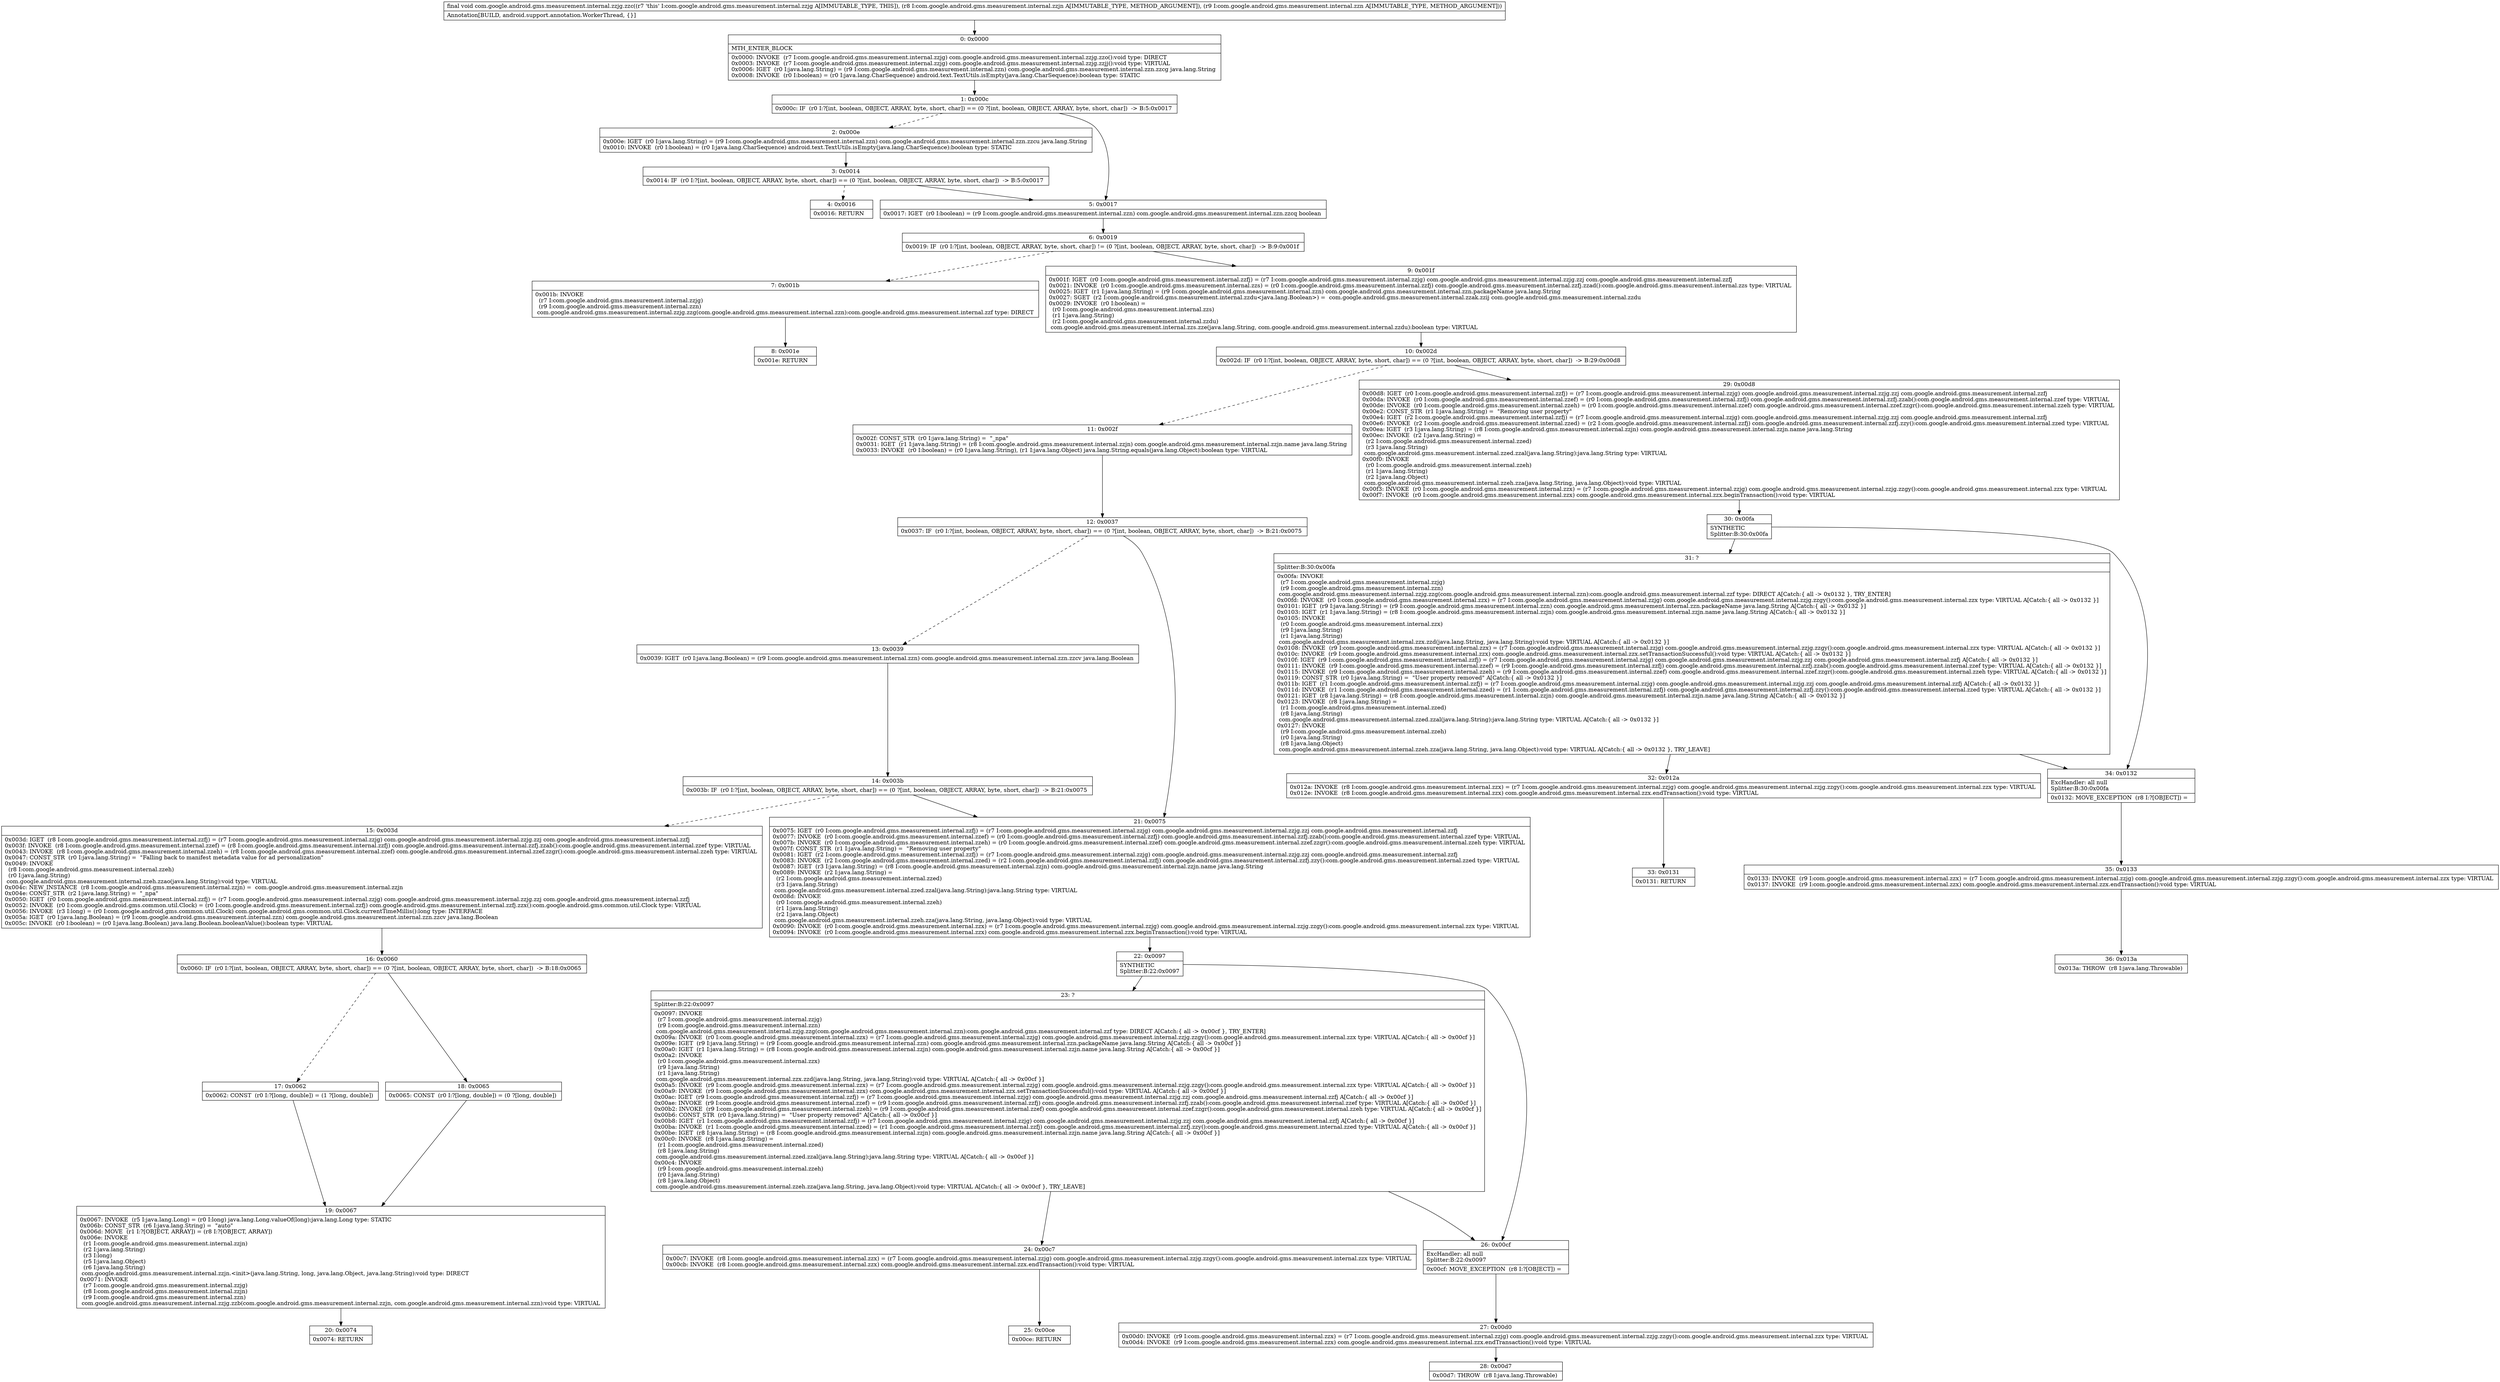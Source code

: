 digraph "CFG forcom.google.android.gms.measurement.internal.zzjg.zzc(Lcom\/google\/android\/gms\/measurement\/internal\/zzjn;Lcom\/google\/android\/gms\/measurement\/internal\/zzn;)V" {
Node_0 [shape=record,label="{0\:\ 0x0000|MTH_ENTER_BLOCK\l|0x0000: INVOKE  (r7 I:com.google.android.gms.measurement.internal.zzjg) com.google.android.gms.measurement.internal.zzjg.zzo():void type: DIRECT \l0x0003: INVOKE  (r7 I:com.google.android.gms.measurement.internal.zzjg) com.google.android.gms.measurement.internal.zzjg.zzjj():void type: VIRTUAL \l0x0006: IGET  (r0 I:java.lang.String) = (r9 I:com.google.android.gms.measurement.internal.zzn) com.google.android.gms.measurement.internal.zzn.zzcg java.lang.String \l0x0008: INVOKE  (r0 I:boolean) = (r0 I:java.lang.CharSequence) android.text.TextUtils.isEmpty(java.lang.CharSequence):boolean type: STATIC \l}"];
Node_1 [shape=record,label="{1\:\ 0x000c|0x000c: IF  (r0 I:?[int, boolean, OBJECT, ARRAY, byte, short, char]) == (0 ?[int, boolean, OBJECT, ARRAY, byte, short, char])  \-\> B:5:0x0017 \l}"];
Node_2 [shape=record,label="{2\:\ 0x000e|0x000e: IGET  (r0 I:java.lang.String) = (r9 I:com.google.android.gms.measurement.internal.zzn) com.google.android.gms.measurement.internal.zzn.zzcu java.lang.String \l0x0010: INVOKE  (r0 I:boolean) = (r0 I:java.lang.CharSequence) android.text.TextUtils.isEmpty(java.lang.CharSequence):boolean type: STATIC \l}"];
Node_3 [shape=record,label="{3\:\ 0x0014|0x0014: IF  (r0 I:?[int, boolean, OBJECT, ARRAY, byte, short, char]) == (0 ?[int, boolean, OBJECT, ARRAY, byte, short, char])  \-\> B:5:0x0017 \l}"];
Node_4 [shape=record,label="{4\:\ 0x0016|0x0016: RETURN   \l}"];
Node_5 [shape=record,label="{5\:\ 0x0017|0x0017: IGET  (r0 I:boolean) = (r9 I:com.google.android.gms.measurement.internal.zzn) com.google.android.gms.measurement.internal.zzn.zzcq boolean \l}"];
Node_6 [shape=record,label="{6\:\ 0x0019|0x0019: IF  (r0 I:?[int, boolean, OBJECT, ARRAY, byte, short, char]) != (0 ?[int, boolean, OBJECT, ARRAY, byte, short, char])  \-\> B:9:0x001f \l}"];
Node_7 [shape=record,label="{7\:\ 0x001b|0x001b: INVOKE  \l  (r7 I:com.google.android.gms.measurement.internal.zzjg)\l  (r9 I:com.google.android.gms.measurement.internal.zzn)\l com.google.android.gms.measurement.internal.zzjg.zzg(com.google.android.gms.measurement.internal.zzn):com.google.android.gms.measurement.internal.zzf type: DIRECT \l}"];
Node_8 [shape=record,label="{8\:\ 0x001e|0x001e: RETURN   \l}"];
Node_9 [shape=record,label="{9\:\ 0x001f|0x001f: IGET  (r0 I:com.google.android.gms.measurement.internal.zzfj) = (r7 I:com.google.android.gms.measurement.internal.zzjg) com.google.android.gms.measurement.internal.zzjg.zzj com.google.android.gms.measurement.internal.zzfj \l0x0021: INVOKE  (r0 I:com.google.android.gms.measurement.internal.zzs) = (r0 I:com.google.android.gms.measurement.internal.zzfj) com.google.android.gms.measurement.internal.zzfj.zzad():com.google.android.gms.measurement.internal.zzs type: VIRTUAL \l0x0025: IGET  (r1 I:java.lang.String) = (r9 I:com.google.android.gms.measurement.internal.zzn) com.google.android.gms.measurement.internal.zzn.packageName java.lang.String \l0x0027: SGET  (r2 I:com.google.android.gms.measurement.internal.zzdu\<java.lang.Boolean\>) =  com.google.android.gms.measurement.internal.zzak.zzij com.google.android.gms.measurement.internal.zzdu \l0x0029: INVOKE  (r0 I:boolean) = \l  (r0 I:com.google.android.gms.measurement.internal.zzs)\l  (r1 I:java.lang.String)\l  (r2 I:com.google.android.gms.measurement.internal.zzdu)\l com.google.android.gms.measurement.internal.zzs.zze(java.lang.String, com.google.android.gms.measurement.internal.zzdu):boolean type: VIRTUAL \l}"];
Node_10 [shape=record,label="{10\:\ 0x002d|0x002d: IF  (r0 I:?[int, boolean, OBJECT, ARRAY, byte, short, char]) == (0 ?[int, boolean, OBJECT, ARRAY, byte, short, char])  \-\> B:29:0x00d8 \l}"];
Node_11 [shape=record,label="{11\:\ 0x002f|0x002f: CONST_STR  (r0 I:java.lang.String) =  \"_npa\" \l0x0031: IGET  (r1 I:java.lang.String) = (r8 I:com.google.android.gms.measurement.internal.zzjn) com.google.android.gms.measurement.internal.zzjn.name java.lang.String \l0x0033: INVOKE  (r0 I:boolean) = (r0 I:java.lang.String), (r1 I:java.lang.Object) java.lang.String.equals(java.lang.Object):boolean type: VIRTUAL \l}"];
Node_12 [shape=record,label="{12\:\ 0x0037|0x0037: IF  (r0 I:?[int, boolean, OBJECT, ARRAY, byte, short, char]) == (0 ?[int, boolean, OBJECT, ARRAY, byte, short, char])  \-\> B:21:0x0075 \l}"];
Node_13 [shape=record,label="{13\:\ 0x0039|0x0039: IGET  (r0 I:java.lang.Boolean) = (r9 I:com.google.android.gms.measurement.internal.zzn) com.google.android.gms.measurement.internal.zzn.zzcv java.lang.Boolean \l}"];
Node_14 [shape=record,label="{14\:\ 0x003b|0x003b: IF  (r0 I:?[int, boolean, OBJECT, ARRAY, byte, short, char]) == (0 ?[int, boolean, OBJECT, ARRAY, byte, short, char])  \-\> B:21:0x0075 \l}"];
Node_15 [shape=record,label="{15\:\ 0x003d|0x003d: IGET  (r8 I:com.google.android.gms.measurement.internal.zzfj) = (r7 I:com.google.android.gms.measurement.internal.zzjg) com.google.android.gms.measurement.internal.zzjg.zzj com.google.android.gms.measurement.internal.zzfj \l0x003f: INVOKE  (r8 I:com.google.android.gms.measurement.internal.zzef) = (r8 I:com.google.android.gms.measurement.internal.zzfj) com.google.android.gms.measurement.internal.zzfj.zzab():com.google.android.gms.measurement.internal.zzef type: VIRTUAL \l0x0043: INVOKE  (r8 I:com.google.android.gms.measurement.internal.zzeh) = (r8 I:com.google.android.gms.measurement.internal.zzef) com.google.android.gms.measurement.internal.zzef.zzgr():com.google.android.gms.measurement.internal.zzeh type: VIRTUAL \l0x0047: CONST_STR  (r0 I:java.lang.String) =  \"Falling back to manifest metadata value for ad personalization\" \l0x0049: INVOKE  \l  (r8 I:com.google.android.gms.measurement.internal.zzeh)\l  (r0 I:java.lang.String)\l com.google.android.gms.measurement.internal.zzeh.zzao(java.lang.String):void type: VIRTUAL \l0x004c: NEW_INSTANCE  (r8 I:com.google.android.gms.measurement.internal.zzjn) =  com.google.android.gms.measurement.internal.zzjn \l0x004e: CONST_STR  (r2 I:java.lang.String) =  \"_npa\" \l0x0050: IGET  (r0 I:com.google.android.gms.measurement.internal.zzfj) = (r7 I:com.google.android.gms.measurement.internal.zzjg) com.google.android.gms.measurement.internal.zzjg.zzj com.google.android.gms.measurement.internal.zzfj \l0x0052: INVOKE  (r0 I:com.google.android.gms.common.util.Clock) = (r0 I:com.google.android.gms.measurement.internal.zzfj) com.google.android.gms.measurement.internal.zzfj.zzx():com.google.android.gms.common.util.Clock type: VIRTUAL \l0x0056: INVOKE  (r3 I:long) = (r0 I:com.google.android.gms.common.util.Clock) com.google.android.gms.common.util.Clock.currentTimeMillis():long type: INTERFACE \l0x005a: IGET  (r0 I:java.lang.Boolean) = (r9 I:com.google.android.gms.measurement.internal.zzn) com.google.android.gms.measurement.internal.zzn.zzcv java.lang.Boolean \l0x005c: INVOKE  (r0 I:boolean) = (r0 I:java.lang.Boolean) java.lang.Boolean.booleanValue():boolean type: VIRTUAL \l}"];
Node_16 [shape=record,label="{16\:\ 0x0060|0x0060: IF  (r0 I:?[int, boolean, OBJECT, ARRAY, byte, short, char]) == (0 ?[int, boolean, OBJECT, ARRAY, byte, short, char])  \-\> B:18:0x0065 \l}"];
Node_17 [shape=record,label="{17\:\ 0x0062|0x0062: CONST  (r0 I:?[long, double]) = (1 ?[long, double]) \l}"];
Node_18 [shape=record,label="{18\:\ 0x0065|0x0065: CONST  (r0 I:?[long, double]) = (0 ?[long, double]) \l}"];
Node_19 [shape=record,label="{19\:\ 0x0067|0x0067: INVOKE  (r5 I:java.lang.Long) = (r0 I:long) java.lang.Long.valueOf(long):java.lang.Long type: STATIC \l0x006b: CONST_STR  (r6 I:java.lang.String) =  \"auto\" \l0x006d: MOVE  (r1 I:?[OBJECT, ARRAY]) = (r8 I:?[OBJECT, ARRAY]) \l0x006e: INVOKE  \l  (r1 I:com.google.android.gms.measurement.internal.zzjn)\l  (r2 I:java.lang.String)\l  (r3 I:long)\l  (r5 I:java.lang.Object)\l  (r6 I:java.lang.String)\l com.google.android.gms.measurement.internal.zzjn.\<init\>(java.lang.String, long, java.lang.Object, java.lang.String):void type: DIRECT \l0x0071: INVOKE  \l  (r7 I:com.google.android.gms.measurement.internal.zzjg)\l  (r8 I:com.google.android.gms.measurement.internal.zzjn)\l  (r9 I:com.google.android.gms.measurement.internal.zzn)\l com.google.android.gms.measurement.internal.zzjg.zzb(com.google.android.gms.measurement.internal.zzjn, com.google.android.gms.measurement.internal.zzn):void type: VIRTUAL \l}"];
Node_20 [shape=record,label="{20\:\ 0x0074|0x0074: RETURN   \l}"];
Node_21 [shape=record,label="{21\:\ 0x0075|0x0075: IGET  (r0 I:com.google.android.gms.measurement.internal.zzfj) = (r7 I:com.google.android.gms.measurement.internal.zzjg) com.google.android.gms.measurement.internal.zzjg.zzj com.google.android.gms.measurement.internal.zzfj \l0x0077: INVOKE  (r0 I:com.google.android.gms.measurement.internal.zzef) = (r0 I:com.google.android.gms.measurement.internal.zzfj) com.google.android.gms.measurement.internal.zzfj.zzab():com.google.android.gms.measurement.internal.zzef type: VIRTUAL \l0x007b: INVOKE  (r0 I:com.google.android.gms.measurement.internal.zzeh) = (r0 I:com.google.android.gms.measurement.internal.zzef) com.google.android.gms.measurement.internal.zzef.zzgr():com.google.android.gms.measurement.internal.zzeh type: VIRTUAL \l0x007f: CONST_STR  (r1 I:java.lang.String) =  \"Removing user property\" \l0x0081: IGET  (r2 I:com.google.android.gms.measurement.internal.zzfj) = (r7 I:com.google.android.gms.measurement.internal.zzjg) com.google.android.gms.measurement.internal.zzjg.zzj com.google.android.gms.measurement.internal.zzfj \l0x0083: INVOKE  (r2 I:com.google.android.gms.measurement.internal.zzed) = (r2 I:com.google.android.gms.measurement.internal.zzfj) com.google.android.gms.measurement.internal.zzfj.zzy():com.google.android.gms.measurement.internal.zzed type: VIRTUAL \l0x0087: IGET  (r3 I:java.lang.String) = (r8 I:com.google.android.gms.measurement.internal.zzjn) com.google.android.gms.measurement.internal.zzjn.name java.lang.String \l0x0089: INVOKE  (r2 I:java.lang.String) = \l  (r2 I:com.google.android.gms.measurement.internal.zzed)\l  (r3 I:java.lang.String)\l com.google.android.gms.measurement.internal.zzed.zzal(java.lang.String):java.lang.String type: VIRTUAL \l0x008d: INVOKE  \l  (r0 I:com.google.android.gms.measurement.internal.zzeh)\l  (r1 I:java.lang.String)\l  (r2 I:java.lang.Object)\l com.google.android.gms.measurement.internal.zzeh.zza(java.lang.String, java.lang.Object):void type: VIRTUAL \l0x0090: INVOKE  (r0 I:com.google.android.gms.measurement.internal.zzx) = (r7 I:com.google.android.gms.measurement.internal.zzjg) com.google.android.gms.measurement.internal.zzjg.zzgy():com.google.android.gms.measurement.internal.zzx type: VIRTUAL \l0x0094: INVOKE  (r0 I:com.google.android.gms.measurement.internal.zzx) com.google.android.gms.measurement.internal.zzx.beginTransaction():void type: VIRTUAL \l}"];
Node_22 [shape=record,label="{22\:\ 0x0097|SYNTHETIC\lSplitter:B:22:0x0097\l}"];
Node_23 [shape=record,label="{23\:\ ?|Splitter:B:22:0x0097\l|0x0097: INVOKE  \l  (r7 I:com.google.android.gms.measurement.internal.zzjg)\l  (r9 I:com.google.android.gms.measurement.internal.zzn)\l com.google.android.gms.measurement.internal.zzjg.zzg(com.google.android.gms.measurement.internal.zzn):com.google.android.gms.measurement.internal.zzf type: DIRECT A[Catch:\{ all \-\> 0x00cf \}, TRY_ENTER]\l0x009a: INVOKE  (r0 I:com.google.android.gms.measurement.internal.zzx) = (r7 I:com.google.android.gms.measurement.internal.zzjg) com.google.android.gms.measurement.internal.zzjg.zzgy():com.google.android.gms.measurement.internal.zzx type: VIRTUAL A[Catch:\{ all \-\> 0x00cf \}]\l0x009e: IGET  (r9 I:java.lang.String) = (r9 I:com.google.android.gms.measurement.internal.zzn) com.google.android.gms.measurement.internal.zzn.packageName java.lang.String A[Catch:\{ all \-\> 0x00cf \}]\l0x00a0: IGET  (r1 I:java.lang.String) = (r8 I:com.google.android.gms.measurement.internal.zzjn) com.google.android.gms.measurement.internal.zzjn.name java.lang.String A[Catch:\{ all \-\> 0x00cf \}]\l0x00a2: INVOKE  \l  (r0 I:com.google.android.gms.measurement.internal.zzx)\l  (r9 I:java.lang.String)\l  (r1 I:java.lang.String)\l com.google.android.gms.measurement.internal.zzx.zzd(java.lang.String, java.lang.String):void type: VIRTUAL A[Catch:\{ all \-\> 0x00cf \}]\l0x00a5: INVOKE  (r9 I:com.google.android.gms.measurement.internal.zzx) = (r7 I:com.google.android.gms.measurement.internal.zzjg) com.google.android.gms.measurement.internal.zzjg.zzgy():com.google.android.gms.measurement.internal.zzx type: VIRTUAL A[Catch:\{ all \-\> 0x00cf \}]\l0x00a9: INVOKE  (r9 I:com.google.android.gms.measurement.internal.zzx) com.google.android.gms.measurement.internal.zzx.setTransactionSuccessful():void type: VIRTUAL A[Catch:\{ all \-\> 0x00cf \}]\l0x00ac: IGET  (r9 I:com.google.android.gms.measurement.internal.zzfj) = (r7 I:com.google.android.gms.measurement.internal.zzjg) com.google.android.gms.measurement.internal.zzjg.zzj com.google.android.gms.measurement.internal.zzfj A[Catch:\{ all \-\> 0x00cf \}]\l0x00ae: INVOKE  (r9 I:com.google.android.gms.measurement.internal.zzef) = (r9 I:com.google.android.gms.measurement.internal.zzfj) com.google.android.gms.measurement.internal.zzfj.zzab():com.google.android.gms.measurement.internal.zzef type: VIRTUAL A[Catch:\{ all \-\> 0x00cf \}]\l0x00b2: INVOKE  (r9 I:com.google.android.gms.measurement.internal.zzeh) = (r9 I:com.google.android.gms.measurement.internal.zzef) com.google.android.gms.measurement.internal.zzef.zzgr():com.google.android.gms.measurement.internal.zzeh type: VIRTUAL A[Catch:\{ all \-\> 0x00cf \}]\l0x00b6: CONST_STR  (r0 I:java.lang.String) =  \"User property removed\" A[Catch:\{ all \-\> 0x00cf \}]\l0x00b8: IGET  (r1 I:com.google.android.gms.measurement.internal.zzfj) = (r7 I:com.google.android.gms.measurement.internal.zzjg) com.google.android.gms.measurement.internal.zzjg.zzj com.google.android.gms.measurement.internal.zzfj A[Catch:\{ all \-\> 0x00cf \}]\l0x00ba: INVOKE  (r1 I:com.google.android.gms.measurement.internal.zzed) = (r1 I:com.google.android.gms.measurement.internal.zzfj) com.google.android.gms.measurement.internal.zzfj.zzy():com.google.android.gms.measurement.internal.zzed type: VIRTUAL A[Catch:\{ all \-\> 0x00cf \}]\l0x00be: IGET  (r8 I:java.lang.String) = (r8 I:com.google.android.gms.measurement.internal.zzjn) com.google.android.gms.measurement.internal.zzjn.name java.lang.String A[Catch:\{ all \-\> 0x00cf \}]\l0x00c0: INVOKE  (r8 I:java.lang.String) = \l  (r1 I:com.google.android.gms.measurement.internal.zzed)\l  (r8 I:java.lang.String)\l com.google.android.gms.measurement.internal.zzed.zzal(java.lang.String):java.lang.String type: VIRTUAL A[Catch:\{ all \-\> 0x00cf \}]\l0x00c4: INVOKE  \l  (r9 I:com.google.android.gms.measurement.internal.zzeh)\l  (r0 I:java.lang.String)\l  (r8 I:java.lang.Object)\l com.google.android.gms.measurement.internal.zzeh.zza(java.lang.String, java.lang.Object):void type: VIRTUAL A[Catch:\{ all \-\> 0x00cf \}, TRY_LEAVE]\l}"];
Node_24 [shape=record,label="{24\:\ 0x00c7|0x00c7: INVOKE  (r8 I:com.google.android.gms.measurement.internal.zzx) = (r7 I:com.google.android.gms.measurement.internal.zzjg) com.google.android.gms.measurement.internal.zzjg.zzgy():com.google.android.gms.measurement.internal.zzx type: VIRTUAL \l0x00cb: INVOKE  (r8 I:com.google.android.gms.measurement.internal.zzx) com.google.android.gms.measurement.internal.zzx.endTransaction():void type: VIRTUAL \l}"];
Node_25 [shape=record,label="{25\:\ 0x00ce|0x00ce: RETURN   \l}"];
Node_26 [shape=record,label="{26\:\ 0x00cf|ExcHandler: all null\lSplitter:B:22:0x0097\l|0x00cf: MOVE_EXCEPTION  (r8 I:?[OBJECT]) =  \l}"];
Node_27 [shape=record,label="{27\:\ 0x00d0|0x00d0: INVOKE  (r9 I:com.google.android.gms.measurement.internal.zzx) = (r7 I:com.google.android.gms.measurement.internal.zzjg) com.google.android.gms.measurement.internal.zzjg.zzgy():com.google.android.gms.measurement.internal.zzx type: VIRTUAL \l0x00d4: INVOKE  (r9 I:com.google.android.gms.measurement.internal.zzx) com.google.android.gms.measurement.internal.zzx.endTransaction():void type: VIRTUAL \l}"];
Node_28 [shape=record,label="{28\:\ 0x00d7|0x00d7: THROW  (r8 I:java.lang.Throwable) \l}"];
Node_29 [shape=record,label="{29\:\ 0x00d8|0x00d8: IGET  (r0 I:com.google.android.gms.measurement.internal.zzfj) = (r7 I:com.google.android.gms.measurement.internal.zzjg) com.google.android.gms.measurement.internal.zzjg.zzj com.google.android.gms.measurement.internal.zzfj \l0x00da: INVOKE  (r0 I:com.google.android.gms.measurement.internal.zzef) = (r0 I:com.google.android.gms.measurement.internal.zzfj) com.google.android.gms.measurement.internal.zzfj.zzab():com.google.android.gms.measurement.internal.zzef type: VIRTUAL \l0x00de: INVOKE  (r0 I:com.google.android.gms.measurement.internal.zzeh) = (r0 I:com.google.android.gms.measurement.internal.zzef) com.google.android.gms.measurement.internal.zzef.zzgr():com.google.android.gms.measurement.internal.zzeh type: VIRTUAL \l0x00e2: CONST_STR  (r1 I:java.lang.String) =  \"Removing user property\" \l0x00e4: IGET  (r2 I:com.google.android.gms.measurement.internal.zzfj) = (r7 I:com.google.android.gms.measurement.internal.zzjg) com.google.android.gms.measurement.internal.zzjg.zzj com.google.android.gms.measurement.internal.zzfj \l0x00e6: INVOKE  (r2 I:com.google.android.gms.measurement.internal.zzed) = (r2 I:com.google.android.gms.measurement.internal.zzfj) com.google.android.gms.measurement.internal.zzfj.zzy():com.google.android.gms.measurement.internal.zzed type: VIRTUAL \l0x00ea: IGET  (r3 I:java.lang.String) = (r8 I:com.google.android.gms.measurement.internal.zzjn) com.google.android.gms.measurement.internal.zzjn.name java.lang.String \l0x00ec: INVOKE  (r2 I:java.lang.String) = \l  (r2 I:com.google.android.gms.measurement.internal.zzed)\l  (r3 I:java.lang.String)\l com.google.android.gms.measurement.internal.zzed.zzal(java.lang.String):java.lang.String type: VIRTUAL \l0x00f0: INVOKE  \l  (r0 I:com.google.android.gms.measurement.internal.zzeh)\l  (r1 I:java.lang.String)\l  (r2 I:java.lang.Object)\l com.google.android.gms.measurement.internal.zzeh.zza(java.lang.String, java.lang.Object):void type: VIRTUAL \l0x00f3: INVOKE  (r0 I:com.google.android.gms.measurement.internal.zzx) = (r7 I:com.google.android.gms.measurement.internal.zzjg) com.google.android.gms.measurement.internal.zzjg.zzgy():com.google.android.gms.measurement.internal.zzx type: VIRTUAL \l0x00f7: INVOKE  (r0 I:com.google.android.gms.measurement.internal.zzx) com.google.android.gms.measurement.internal.zzx.beginTransaction():void type: VIRTUAL \l}"];
Node_30 [shape=record,label="{30\:\ 0x00fa|SYNTHETIC\lSplitter:B:30:0x00fa\l}"];
Node_31 [shape=record,label="{31\:\ ?|Splitter:B:30:0x00fa\l|0x00fa: INVOKE  \l  (r7 I:com.google.android.gms.measurement.internal.zzjg)\l  (r9 I:com.google.android.gms.measurement.internal.zzn)\l com.google.android.gms.measurement.internal.zzjg.zzg(com.google.android.gms.measurement.internal.zzn):com.google.android.gms.measurement.internal.zzf type: DIRECT A[Catch:\{ all \-\> 0x0132 \}, TRY_ENTER]\l0x00fd: INVOKE  (r0 I:com.google.android.gms.measurement.internal.zzx) = (r7 I:com.google.android.gms.measurement.internal.zzjg) com.google.android.gms.measurement.internal.zzjg.zzgy():com.google.android.gms.measurement.internal.zzx type: VIRTUAL A[Catch:\{ all \-\> 0x0132 \}]\l0x0101: IGET  (r9 I:java.lang.String) = (r9 I:com.google.android.gms.measurement.internal.zzn) com.google.android.gms.measurement.internal.zzn.packageName java.lang.String A[Catch:\{ all \-\> 0x0132 \}]\l0x0103: IGET  (r1 I:java.lang.String) = (r8 I:com.google.android.gms.measurement.internal.zzjn) com.google.android.gms.measurement.internal.zzjn.name java.lang.String A[Catch:\{ all \-\> 0x0132 \}]\l0x0105: INVOKE  \l  (r0 I:com.google.android.gms.measurement.internal.zzx)\l  (r9 I:java.lang.String)\l  (r1 I:java.lang.String)\l com.google.android.gms.measurement.internal.zzx.zzd(java.lang.String, java.lang.String):void type: VIRTUAL A[Catch:\{ all \-\> 0x0132 \}]\l0x0108: INVOKE  (r9 I:com.google.android.gms.measurement.internal.zzx) = (r7 I:com.google.android.gms.measurement.internal.zzjg) com.google.android.gms.measurement.internal.zzjg.zzgy():com.google.android.gms.measurement.internal.zzx type: VIRTUAL A[Catch:\{ all \-\> 0x0132 \}]\l0x010c: INVOKE  (r9 I:com.google.android.gms.measurement.internal.zzx) com.google.android.gms.measurement.internal.zzx.setTransactionSuccessful():void type: VIRTUAL A[Catch:\{ all \-\> 0x0132 \}]\l0x010f: IGET  (r9 I:com.google.android.gms.measurement.internal.zzfj) = (r7 I:com.google.android.gms.measurement.internal.zzjg) com.google.android.gms.measurement.internal.zzjg.zzj com.google.android.gms.measurement.internal.zzfj A[Catch:\{ all \-\> 0x0132 \}]\l0x0111: INVOKE  (r9 I:com.google.android.gms.measurement.internal.zzef) = (r9 I:com.google.android.gms.measurement.internal.zzfj) com.google.android.gms.measurement.internal.zzfj.zzab():com.google.android.gms.measurement.internal.zzef type: VIRTUAL A[Catch:\{ all \-\> 0x0132 \}]\l0x0115: INVOKE  (r9 I:com.google.android.gms.measurement.internal.zzeh) = (r9 I:com.google.android.gms.measurement.internal.zzef) com.google.android.gms.measurement.internal.zzef.zzgr():com.google.android.gms.measurement.internal.zzeh type: VIRTUAL A[Catch:\{ all \-\> 0x0132 \}]\l0x0119: CONST_STR  (r0 I:java.lang.String) =  \"User property removed\" A[Catch:\{ all \-\> 0x0132 \}]\l0x011b: IGET  (r1 I:com.google.android.gms.measurement.internal.zzfj) = (r7 I:com.google.android.gms.measurement.internal.zzjg) com.google.android.gms.measurement.internal.zzjg.zzj com.google.android.gms.measurement.internal.zzfj A[Catch:\{ all \-\> 0x0132 \}]\l0x011d: INVOKE  (r1 I:com.google.android.gms.measurement.internal.zzed) = (r1 I:com.google.android.gms.measurement.internal.zzfj) com.google.android.gms.measurement.internal.zzfj.zzy():com.google.android.gms.measurement.internal.zzed type: VIRTUAL A[Catch:\{ all \-\> 0x0132 \}]\l0x0121: IGET  (r8 I:java.lang.String) = (r8 I:com.google.android.gms.measurement.internal.zzjn) com.google.android.gms.measurement.internal.zzjn.name java.lang.String A[Catch:\{ all \-\> 0x0132 \}]\l0x0123: INVOKE  (r8 I:java.lang.String) = \l  (r1 I:com.google.android.gms.measurement.internal.zzed)\l  (r8 I:java.lang.String)\l com.google.android.gms.measurement.internal.zzed.zzal(java.lang.String):java.lang.String type: VIRTUAL A[Catch:\{ all \-\> 0x0132 \}]\l0x0127: INVOKE  \l  (r9 I:com.google.android.gms.measurement.internal.zzeh)\l  (r0 I:java.lang.String)\l  (r8 I:java.lang.Object)\l com.google.android.gms.measurement.internal.zzeh.zza(java.lang.String, java.lang.Object):void type: VIRTUAL A[Catch:\{ all \-\> 0x0132 \}, TRY_LEAVE]\l}"];
Node_32 [shape=record,label="{32\:\ 0x012a|0x012a: INVOKE  (r8 I:com.google.android.gms.measurement.internal.zzx) = (r7 I:com.google.android.gms.measurement.internal.zzjg) com.google.android.gms.measurement.internal.zzjg.zzgy():com.google.android.gms.measurement.internal.zzx type: VIRTUAL \l0x012e: INVOKE  (r8 I:com.google.android.gms.measurement.internal.zzx) com.google.android.gms.measurement.internal.zzx.endTransaction():void type: VIRTUAL \l}"];
Node_33 [shape=record,label="{33\:\ 0x0131|0x0131: RETURN   \l}"];
Node_34 [shape=record,label="{34\:\ 0x0132|ExcHandler: all null\lSplitter:B:30:0x00fa\l|0x0132: MOVE_EXCEPTION  (r8 I:?[OBJECT]) =  \l}"];
Node_35 [shape=record,label="{35\:\ 0x0133|0x0133: INVOKE  (r9 I:com.google.android.gms.measurement.internal.zzx) = (r7 I:com.google.android.gms.measurement.internal.zzjg) com.google.android.gms.measurement.internal.zzjg.zzgy():com.google.android.gms.measurement.internal.zzx type: VIRTUAL \l0x0137: INVOKE  (r9 I:com.google.android.gms.measurement.internal.zzx) com.google.android.gms.measurement.internal.zzx.endTransaction():void type: VIRTUAL \l}"];
Node_36 [shape=record,label="{36\:\ 0x013a|0x013a: THROW  (r8 I:java.lang.Throwable) \l}"];
MethodNode[shape=record,label="{final void com.google.android.gms.measurement.internal.zzjg.zzc((r7 'this' I:com.google.android.gms.measurement.internal.zzjg A[IMMUTABLE_TYPE, THIS]), (r8 I:com.google.android.gms.measurement.internal.zzjn A[IMMUTABLE_TYPE, METHOD_ARGUMENT]), (r9 I:com.google.android.gms.measurement.internal.zzn A[IMMUTABLE_TYPE, METHOD_ARGUMENT]))  | Annotation[BUILD, android.support.annotation.WorkerThread, \{\}]\l}"];
MethodNode -> Node_0;
Node_0 -> Node_1;
Node_1 -> Node_2[style=dashed];
Node_1 -> Node_5;
Node_2 -> Node_3;
Node_3 -> Node_4[style=dashed];
Node_3 -> Node_5;
Node_5 -> Node_6;
Node_6 -> Node_7[style=dashed];
Node_6 -> Node_9;
Node_7 -> Node_8;
Node_9 -> Node_10;
Node_10 -> Node_11[style=dashed];
Node_10 -> Node_29;
Node_11 -> Node_12;
Node_12 -> Node_13[style=dashed];
Node_12 -> Node_21;
Node_13 -> Node_14;
Node_14 -> Node_15[style=dashed];
Node_14 -> Node_21;
Node_15 -> Node_16;
Node_16 -> Node_17[style=dashed];
Node_16 -> Node_18;
Node_17 -> Node_19;
Node_18 -> Node_19;
Node_19 -> Node_20;
Node_21 -> Node_22;
Node_22 -> Node_23;
Node_22 -> Node_26;
Node_23 -> Node_24;
Node_23 -> Node_26;
Node_24 -> Node_25;
Node_26 -> Node_27;
Node_27 -> Node_28;
Node_29 -> Node_30;
Node_30 -> Node_31;
Node_30 -> Node_34;
Node_31 -> Node_32;
Node_31 -> Node_34;
Node_32 -> Node_33;
Node_34 -> Node_35;
Node_35 -> Node_36;
}

